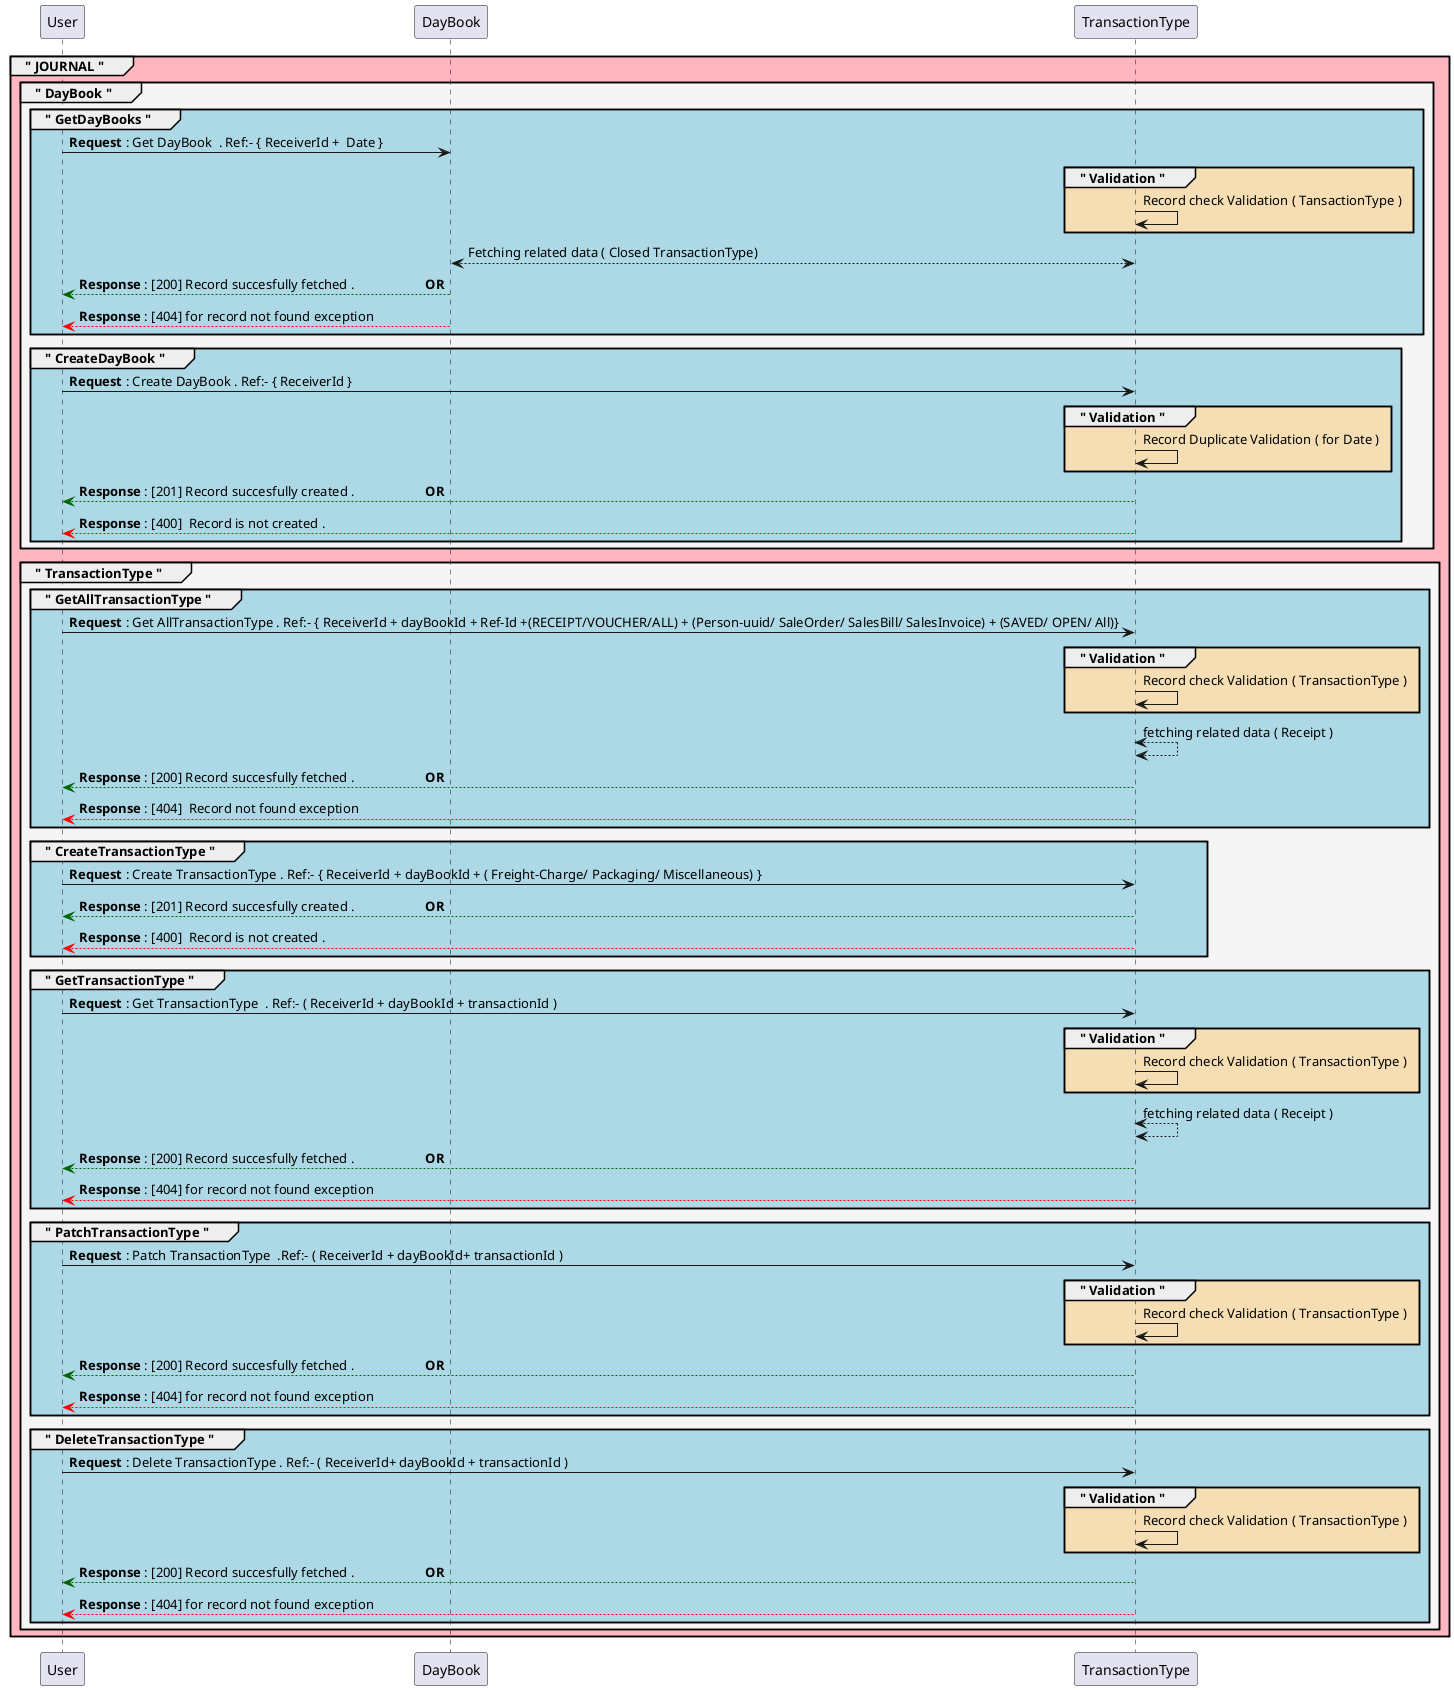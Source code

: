 @startuml
'https://plantuml.com/sequence-diagram
group #LightPink " JOURNAL "
group #WhiteSmoke " DayBook "
group #LightBlue " GetDayBooks "
User -> DayBook: **Request** : Get DayBook  . Ref:- { ReceiverId +  Date }
group #wheat " Validation "
TransactionType -> TransactionType: Record check Validation ( TansactionType )
end
DayBook <--> TransactionType: Fetching related data ( Closed TransactionType)

DayBook --[#darkgreen]> User: **Response** : [200] Record succesfully fetched .                     **OR**
DayBook --[#red]> User: **Response** : [404] for record not found exception
end
group #LightBlue " CreateDayBook "
User -> TransactionType:  **Request** : Create DayBook . Ref:- { ReceiverId }
group #wheat " Validation "
TransactionType -> TransactionType: Record Duplicate Validation ( for Date )
end
TransactionType --[#darkgreen]> User: **Response** : [201] Record succesfully created .                     **OR**
TransactionType --[#red]> User: **Response** : [400]  Record is not created .
end
end
group #WhiteSmoke " TransactionType "
group #LightBlue " GetAllTransactionType "
User -> TransactionType:  **Request** : Get AllTransactionType . Ref:- { ReceiverId + dayBookId + Ref-Id +(RECEIPT/VOUCHER/ALL) + (Person-uuid/ SaleOrder/ SalesBill/ SalesInvoice) + (SAVED/ OPEN/ All)}
group #wheat " Validation "
TransactionType -> TransactionType: Record check Validation ( TransactionType )
end
TransactionType <--> TransactionType: fetching related data ( Receipt )
TransactionType --[#darkgreen]> User:**Response** : [200] Record succesfully fetched .                     **OR**
TransactionType --[#red]> User: **Response** : [404]  Record not found exception
end
group #LightBlue " CreateTransactionType "
User -> TransactionType:  **Request** : Create TransactionType . Ref:- { ReceiverId + dayBookId + ( Freight-Charge/ Packaging/ Miscellaneous) }
TransactionType --[#darkgreen]> User: **Response** : [201] Record succesfully created .                     **OR**
TransactionType --[#red]> User: **Response** : [400]  Record is not created .
end
group #LightBlue " GetTransactionType "
User -> TransactionType:  **Request** : Get TransactionType  . Ref:- ( ReceiverId + dayBookId + transactionId )
group #wheat " Validation "
TransactionType -> TransactionType: Record check Validation ( TransactionType )
end
TransactionType <--> TransactionType: fetching related data ( Receipt )
TransactionType --[#darkgreen]> User: **Response** : [200] Record succesfully fetched .                     **OR**
TransactionType --[#red]> User: **Response** : [404] for record not found exception
end
group #LightBlue " PatchTransactionType "
User -> TransactionType:  **Request** : Patch TransactionType  .Ref:- ( ReceiverId + dayBookId+ transactionId )
group #wheat " Validation "
TransactionType -> TransactionType: Record check Validation ( TransactionType )
end
TransactionType --[#darkgreen]> User: **Response** : [200] Record succesfully fetched .                     **OR**
TransactionType --[#red]> User: **Response** : [404] for record not found exception
end
group #LightBlue " DeleteTransactionType "
User -> TransactionType:  **Request** : Delete TransactionType . Ref:- ( ReceiverId+ dayBookId + transactionId )
group #wheat " Validation "
TransactionType -> TransactionType: Record check Validation ( TransactionType )
end
TransactionType --[#darkgreen]> User: **Response** : [200] Record succesfully fetched .                     **OR**
TransactionType --[#red]> User: **Response** : [404] for record not found exception
end
end
end
@enduml